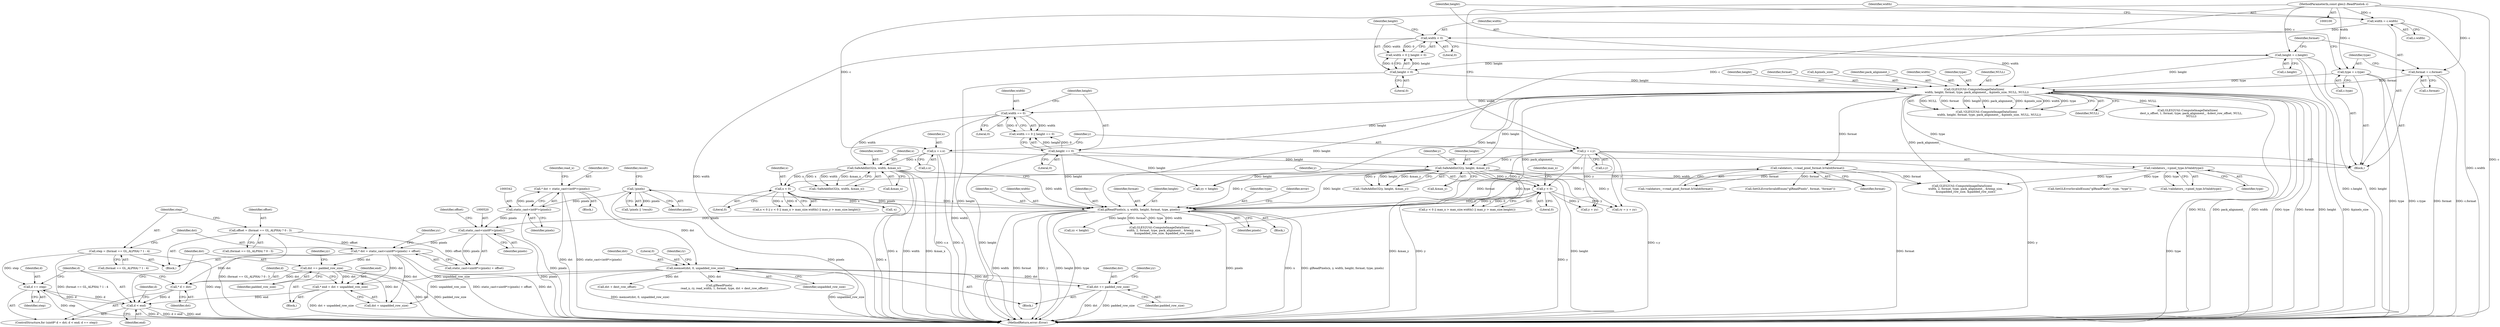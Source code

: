 digraph "0_Chrome_3aad1a37affb1ab70d1897f2b03eb8c077264984_0@pointer" {
"1000548" [label="(Call,d += step)"];
"1000507" [label="(Call,step = (format == GL_ALPHA) ? 1 : 4)"];
"1000545" [label="(Call,d < end)"];
"1000542" [label="(Call,* d = dst)"];
"1000556" [label="(Call,dst += padded_row_size)"];
"1000516" [label="(Call,* dst = static_cast<uint8*>(pixels) + offset)"];
"1000519" [label="(Call,static_cast<uint8*>(pixels))"];
"1000341" [label="(Call,static_cast<int8*>(pixels))"];
"1000194" [label="(Call,!pixels)"];
"1000413" [label="(Call,glReadPixels(x, y, width, height, format, type, pixels))"];
"1000272" [label="(Call,x < 0)"];
"1000243" [label="(Call,SafeAddInt32(x, width, &max_x))"];
"1000105" [label="(Call,x = c.x)"];
"1000102" [label="(MethodParameterIn,const gles2::ReadPixels& c)"];
"1000225" [label="(Call,width == 0)"];
"1000159" [label="(Call,GLES2Util::ComputeImageDataSizes(\n      width, height, format, type, pack_alignment_, &pixels_size, NULL, NULL))"];
"1000142" [label="(Call,width < 0)"];
"1000117" [label="(Call,width = c.width)"];
"1000145" [label="(Call,height < 0)"];
"1000123" [label="(Call,height = c.height)"];
"1000129" [label="(Call,format = c.format)"];
"1000135" [label="(Call,type = c.type)"];
"1000111" [label="(Call,y = c.y)"];
"1000276" [label="(Call,y < 0)"];
"1000249" [label="(Call,SafeAddInt32(y, height, &max_y))"];
"1000228" [label="(Call,height == 0)"];
"1000203" [label="(Call,validators_->read_pixel_format.IsValid(format))"];
"1000214" [label="(Call,validators_->pixel_type.IsValid(type))"];
"1000498" [label="(Call,offset = (format == GL_ALPHA) ? 0 : 3)"];
"1000548" [label="(Call,d += step)"];
"1000535" [label="(Call,* end = dst + unpadded_row_size)"];
"1000381" [label="(Call,memset(dst, 0, unpadded_row_size))"];
"1000408" [label="(Call,dst += padded_row_size)"];
"1000339" [label="(Call,* dst = static_cast<int8*>(pixels))"];
"1000249" [label="(Call,SafeAddInt32(y, height, &max_y))"];
"1000519" [label="(Call,static_cast<uint8*>(pixels))"];
"1000382" [label="(Identifier,dst)"];
"1000274" [label="(Literal,0)"];
"1000117" [label="(Call,width = c.width)"];
"1000509" [label="(Call,(format == GL_ALPHA) ? 1 : 4)"];
"1000243" [label="(Call,SafeAddInt32(x, width, &max_x))"];
"1000340" [label="(Identifier,dst)"];
"1000197" [label="(Identifier,result)"];
"1000547" [label="(Identifier,end)"];
"1000533" [label="(Block,)"];
"1000286" [label="(Block,)"];
"1000526" [label="(Identifier,yy)"];
"1000230" [label="(Literal,0)"];
"1000500" [label="(Call,(format == GL_ALPHA) ? 0 : 3)"];
"1000528" [label="(Call,yy < height)"];
"1000376" [label="(Call,ry = y + yy)"];
"1000137" [label="(Call,c.type)"];
"1000131" [label="(Call,c.format)"];
"1000383" [label="(Literal,0)"];
"1000161" [label="(Identifier,height)"];
"1000532" [label="(Identifier,yy)"];
"1000158" [label="(Call,!GLES2Util::ComputeImageDataSizes(\n      width, height, format, type, pack_alignment_, &pixels_size, NULL, NULL))"];
"1000415" [label="(Identifier,y)"];
"1000271" [label="(Call,x < 0 || y < 0 || max_x > max_size.width() || max_y > max_size.height())"];
"1000103" [label="(Block,)"];
"1000162" [label="(Identifier,format)"];
"1000517" [label="(Identifier,dst)"];
"1000226" [label="(Identifier,width)"];
"1000542" [label="(Call,* d = dst)"];
"1000206" [label="(Call,SetGLErrorInvalidEnum(\"glReadPixels\", format, \"format\"))"];
"1000418" [label="(Identifier,format)"];
"1000277" [label="(Identifier,y)"];
"1000125" [label="(Call,c.height)"];
"1000102" [label="(MethodParameterIn,const gles2::ReadPixels& c)"];
"1000204" [label="(Identifier,format)"];
"1000405" [label="(Call,dst + dest_row_offset)"];
"1000136" [label="(Identifier,type)"];
"1000498" [label="(Call,offset = (format == GL_ALPHA) ? 0 : 3)"];
"1000144" [label="(Literal,0)"];
"1000275" [label="(Call,y < 0 || max_x > max_size.width() || max_y > max_size.height())"];
"1000413" [label="(Call,glReadPixels(x, y, width, height, format, type, pixels))"];
"1000118" [label="(Identifier,width)"];
"1000346" [label="(Identifier,read_x)"];
"1000536" [label="(Identifier,end)"];
"1000147" [label="(Literal,0)"];
"1000112" [label="(Identifier,y)"];
"1000227" [label="(Literal,0)"];
"1000159" [label="(Call,GLES2Util::ComputeImageDataSizes(\n      width, height, format, type, pack_alignment_, &pixels_size, NULL, NULL))"];
"1000550" [label="(Identifier,step)"];
"1000546" [label="(Identifier,d)"];
"1000246" [label="(Call,&max_x)"];
"1000165" [label="(Call,&pixels_size)"];
"1000224" [label="(Call,width == 0 || height == 0)"];
"1000217" [label="(Call,SetGLErrorInvalidEnum(\"glReadPixels\", type, \"type\"))"];
"1000499" [label="(Identifier,offset)"];
"1000535" [label="(Call,* end = dst + unpadded_row_size)"];
"1000164" [label="(Identifier,pack_alignment_)"];
"1000160" [label="(Identifier,width)"];
"1000143" [label="(Identifier,width)"];
"1000521" [label="(Identifier,pixels)"];
"1000373" [label="(Identifier,yy)"];
"1000105" [label="(Call,x = c.x)"];
"1000292" [label="(Call,GLES2Util::ComputeImageDataSizes(\n        width, 2, format, type, pack_alignment_, &temp_size,\n        &unpadded_row_size, &padded_row_size))"];
"1000417" [label="(Identifier,height)"];
"1000130" [label="(Identifier,format)"];
"1000142" [label="(Call,width < 0)"];
"1000507" [label="(Call,step = (format == GL_ALPHA) ? 1 : 4)"];
"1000244" [label="(Identifier,x)"];
"1000106" [label="(Identifier,x)"];
"1000315" [label="(Call,-x)"];
"1000537" [label="(Call,dst + unpadded_row_size)"];
"1000564" [label="(MethodReturn,error::Error)"];
"1000113" [label="(Call,c.y)"];
"1000141" [label="(Call,width < 0 || height < 0)"];
"1000193" [label="(Call,!pixels || !result)"];
"1000276" [label="(Call,y < 0)"];
"1000129" [label="(Call,format = c.format)"];
"1000516" [label="(Call,* dst = static_cast<uint8*>(pixels) + offset)"];
"1000408" [label="(Call,dst += padded_row_size)"];
"1000548" [label="(Call,d += step)"];
"1000419" [label="(Identifier,type)"];
"1000272" [label="(Call,x < 0)"];
"1000195" [label="(Identifier,pixels)"];
"1000107" [label="(Call,c.x)"];
"1000214" [label="(Call,validators_->pixel_type.IsValid(type))"];
"1000203" [label="(Call,validators_->read_pixel_format.IsValid(format))"];
"1000252" [label="(Call,&max_y)"];
"1000423" [label="(Identifier,error)"];
"1000202" [label="(Call,!validators_->read_pixel_format.IsValid(format))"];
"1000248" [label="(Call,!SafeAddInt32(y, height, &max_y))"];
"1000460" [label="(Call,GLES2Util::ComputeImageDataSizes(\n          width, 2, format, type, pack_alignment_, &temp_size,\n          &unpadded_row_size, &padded_row_size))"];
"1000549" [label="(Identifier,d)"];
"1000146" [label="(Identifier,height)"];
"1000420" [label="(Identifier,pixels)"];
"1000556" [label="(Call,dst += padded_row_size)"];
"1000496" [label="(Block,)"];
"1000343" [label="(Identifier,pixels)"];
"1000558" [label="(Identifier,padded_row_size)"];
"1000111" [label="(Call,y = c.y)"];
"1000410" [label="(Identifier,padded_row_size)"];
"1000145" [label="(Call,height < 0)"];
"1000163" [label="(Identifier,type)"];
"1000242" [label="(Call,!SafeAddInt32(x, width, &max_x))"];
"1000278" [label="(Literal,0)"];
"1000557" [label="(Identifier,dst)"];
"1000545" [label="(Call,d < end)"];
"1000167" [label="(Identifier,NULL)"];
"1000251" [label="(Identifier,height)"];
"1000554" [label="(Identifier,d)"];
"1000194" [label="(Call,!pixels)"];
"1000225" [label="(Call,width == 0)"];
"1000369" [label="(Call,yy < height)"];
"1000119" [label="(Call,c.width)"];
"1000124" [label="(Identifier,height)"];
"1000213" [label="(Call,!validators_->pixel_type.IsValid(type))"];
"1000135" [label="(Call,type = c.type)"];
"1000123" [label="(Call,height = c.height)"];
"1000522" [label="(Identifier,offset)"];
"1000168" [label="(Identifier,NULL)"];
"1000388" [label="(Identifier,ry)"];
"1000398" [label="(Call,glReadPixels(\n            read_x, ry, read_width, 1, format, type, dst + dest_row_offset))"];
"1000281" [label="(Identifier,max_x)"];
"1000540" [label="(ControlStructure,for (uint8* d = dst; d < end; d += step))"];
"1000339" [label="(Call,* dst = static_cast<int8*>(pixels))"];
"1000544" [label="(Identifier,dst)"];
"1000228" [label="(Call,height == 0)"];
"1000273" [label="(Identifier,x)"];
"1000378" [label="(Call,y + yy)"];
"1000414" [label="(Identifier,x)"];
"1000543" [label="(Identifier,d)"];
"1000341" [label="(Call,static_cast<int8*>(pixels))"];
"1000321" [label="(Call,GLES2Util::ComputeImageDataSizes(\n        dest_x_offset, 1, format, type, pack_alignment_, &dest_row_offset, NULL,\n        NULL))"];
"1000245" [label="(Identifier,width)"];
"1000381" [label="(Call,memset(dst, 0, unpadded_row_size))"];
"1000518" [label="(Call,static_cast<uint8*>(pixels) + offset)"];
"1000384" [label="(Identifier,unpadded_row_size)"];
"1000508" [label="(Identifier,step)"];
"1000250" [label="(Identifier,y)"];
"1000416" [label="(Identifier,width)"];
"1000412" [label="(Block,)"];
"1000409" [label="(Identifier,dst)"];
"1000215" [label="(Identifier,type)"];
"1000229" [label="(Identifier,height)"];
"1000374" [label="(Block,)"];
"1000548" -> "1000540"  [label="AST: "];
"1000548" -> "1000550"  [label="CFG: "];
"1000549" -> "1000548"  [label="AST: "];
"1000550" -> "1000548"  [label="AST: "];
"1000546" -> "1000548"  [label="CFG: "];
"1000548" -> "1000564"  [label="DDG: step"];
"1000548" -> "1000545"  [label="DDG: d"];
"1000507" -> "1000548"  [label="DDG: step"];
"1000545" -> "1000548"  [label="DDG: d"];
"1000507" -> "1000496"  [label="AST: "];
"1000507" -> "1000509"  [label="CFG: "];
"1000508" -> "1000507"  [label="AST: "];
"1000509" -> "1000507"  [label="AST: "];
"1000517" -> "1000507"  [label="CFG: "];
"1000507" -> "1000564"  [label="DDG: (format == GL_ALPHA) ? 1 : 4"];
"1000507" -> "1000564"  [label="DDG: step"];
"1000545" -> "1000540"  [label="AST: "];
"1000545" -> "1000547"  [label="CFG: "];
"1000546" -> "1000545"  [label="AST: "];
"1000547" -> "1000545"  [label="AST: "];
"1000554" -> "1000545"  [label="CFG: "];
"1000557" -> "1000545"  [label="CFG: "];
"1000545" -> "1000564"  [label="DDG: d"];
"1000545" -> "1000564"  [label="DDG: d < end"];
"1000545" -> "1000564"  [label="DDG: end"];
"1000542" -> "1000545"  [label="DDG: d"];
"1000535" -> "1000545"  [label="DDG: end"];
"1000542" -> "1000540"  [label="AST: "];
"1000542" -> "1000544"  [label="CFG: "];
"1000543" -> "1000542"  [label="AST: "];
"1000544" -> "1000542"  [label="AST: "];
"1000546" -> "1000542"  [label="CFG: "];
"1000556" -> "1000542"  [label="DDG: dst"];
"1000516" -> "1000542"  [label="DDG: dst"];
"1000556" -> "1000533"  [label="AST: "];
"1000556" -> "1000558"  [label="CFG: "];
"1000557" -> "1000556"  [label="AST: "];
"1000558" -> "1000556"  [label="AST: "];
"1000532" -> "1000556"  [label="CFG: "];
"1000556" -> "1000564"  [label="DDG: dst"];
"1000556" -> "1000564"  [label="DDG: padded_row_size"];
"1000556" -> "1000535"  [label="DDG: dst"];
"1000556" -> "1000537"  [label="DDG: dst"];
"1000516" -> "1000556"  [label="DDG: dst"];
"1000516" -> "1000496"  [label="AST: "];
"1000516" -> "1000518"  [label="CFG: "];
"1000517" -> "1000516"  [label="AST: "];
"1000518" -> "1000516"  [label="AST: "];
"1000526" -> "1000516"  [label="CFG: "];
"1000516" -> "1000564"  [label="DDG: static_cast<uint8*>(pixels) + offset"];
"1000516" -> "1000564"  [label="DDG: dst"];
"1000519" -> "1000516"  [label="DDG: pixels"];
"1000498" -> "1000516"  [label="DDG: offset"];
"1000516" -> "1000535"  [label="DDG: dst"];
"1000516" -> "1000537"  [label="DDG: dst"];
"1000519" -> "1000518"  [label="AST: "];
"1000519" -> "1000521"  [label="CFG: "];
"1000520" -> "1000519"  [label="AST: "];
"1000521" -> "1000519"  [label="AST: "];
"1000522" -> "1000519"  [label="CFG: "];
"1000519" -> "1000564"  [label="DDG: pixels"];
"1000519" -> "1000518"  [label="DDG: pixels"];
"1000341" -> "1000519"  [label="DDG: pixels"];
"1000413" -> "1000519"  [label="DDG: pixels"];
"1000341" -> "1000339"  [label="AST: "];
"1000341" -> "1000343"  [label="CFG: "];
"1000342" -> "1000341"  [label="AST: "];
"1000343" -> "1000341"  [label="AST: "];
"1000339" -> "1000341"  [label="CFG: "];
"1000341" -> "1000564"  [label="DDG: pixels"];
"1000341" -> "1000339"  [label="DDG: pixels"];
"1000194" -> "1000341"  [label="DDG: pixels"];
"1000194" -> "1000193"  [label="AST: "];
"1000194" -> "1000195"  [label="CFG: "];
"1000195" -> "1000194"  [label="AST: "];
"1000197" -> "1000194"  [label="CFG: "];
"1000193" -> "1000194"  [label="CFG: "];
"1000194" -> "1000564"  [label="DDG: pixels"];
"1000194" -> "1000193"  [label="DDG: pixels"];
"1000194" -> "1000413"  [label="DDG: pixels"];
"1000413" -> "1000412"  [label="AST: "];
"1000413" -> "1000420"  [label="CFG: "];
"1000414" -> "1000413"  [label="AST: "];
"1000415" -> "1000413"  [label="AST: "];
"1000416" -> "1000413"  [label="AST: "];
"1000417" -> "1000413"  [label="AST: "];
"1000418" -> "1000413"  [label="AST: "];
"1000419" -> "1000413"  [label="AST: "];
"1000420" -> "1000413"  [label="AST: "];
"1000423" -> "1000413"  [label="CFG: "];
"1000413" -> "1000564"  [label="DDG: pixels"];
"1000413" -> "1000564"  [label="DDG: x"];
"1000413" -> "1000564"  [label="DDG: glReadPixels(x, y, width, height, format, type, pixels)"];
"1000413" -> "1000564"  [label="DDG: width"];
"1000413" -> "1000564"  [label="DDG: format"];
"1000413" -> "1000564"  [label="DDG: y"];
"1000413" -> "1000564"  [label="DDG: height"];
"1000413" -> "1000564"  [label="DDG: type"];
"1000272" -> "1000413"  [label="DDG: x"];
"1000111" -> "1000413"  [label="DDG: y"];
"1000276" -> "1000413"  [label="DDG: y"];
"1000249" -> "1000413"  [label="DDG: y"];
"1000249" -> "1000413"  [label="DDG: height"];
"1000243" -> "1000413"  [label="DDG: width"];
"1000228" -> "1000413"  [label="DDG: height"];
"1000159" -> "1000413"  [label="DDG: height"];
"1000203" -> "1000413"  [label="DDG: format"];
"1000214" -> "1000413"  [label="DDG: type"];
"1000413" -> "1000460"  [label="DDG: width"];
"1000413" -> "1000460"  [label="DDG: format"];
"1000413" -> "1000460"  [label="DDG: type"];
"1000413" -> "1000528"  [label="DDG: height"];
"1000272" -> "1000271"  [label="AST: "];
"1000272" -> "1000274"  [label="CFG: "];
"1000273" -> "1000272"  [label="AST: "];
"1000274" -> "1000272"  [label="AST: "];
"1000277" -> "1000272"  [label="CFG: "];
"1000271" -> "1000272"  [label="CFG: "];
"1000272" -> "1000564"  [label="DDG: x"];
"1000272" -> "1000271"  [label="DDG: x"];
"1000272" -> "1000271"  [label="DDG: 0"];
"1000243" -> "1000272"  [label="DDG: x"];
"1000272" -> "1000315"  [label="DDG: x"];
"1000243" -> "1000242"  [label="AST: "];
"1000243" -> "1000246"  [label="CFG: "];
"1000244" -> "1000243"  [label="AST: "];
"1000245" -> "1000243"  [label="AST: "];
"1000246" -> "1000243"  [label="AST: "];
"1000242" -> "1000243"  [label="CFG: "];
"1000243" -> "1000564"  [label="DDG: x"];
"1000243" -> "1000564"  [label="DDG: width"];
"1000243" -> "1000564"  [label="DDG: &max_x"];
"1000243" -> "1000242"  [label="DDG: x"];
"1000243" -> "1000242"  [label="DDG: width"];
"1000243" -> "1000242"  [label="DDG: &max_x"];
"1000105" -> "1000243"  [label="DDG: x"];
"1000225" -> "1000243"  [label="DDG: width"];
"1000243" -> "1000292"  [label="DDG: width"];
"1000105" -> "1000103"  [label="AST: "];
"1000105" -> "1000107"  [label="CFG: "];
"1000106" -> "1000105"  [label="AST: "];
"1000107" -> "1000105"  [label="AST: "];
"1000112" -> "1000105"  [label="CFG: "];
"1000105" -> "1000564"  [label="DDG: c.x"];
"1000105" -> "1000564"  [label="DDG: x"];
"1000102" -> "1000105"  [label="DDG: c"];
"1000102" -> "1000100"  [label="AST: "];
"1000102" -> "1000564"  [label="DDG: c"];
"1000102" -> "1000111"  [label="DDG: c"];
"1000102" -> "1000117"  [label="DDG: c"];
"1000102" -> "1000123"  [label="DDG: c"];
"1000102" -> "1000129"  [label="DDG: c"];
"1000102" -> "1000135"  [label="DDG: c"];
"1000225" -> "1000224"  [label="AST: "];
"1000225" -> "1000227"  [label="CFG: "];
"1000226" -> "1000225"  [label="AST: "];
"1000227" -> "1000225"  [label="AST: "];
"1000229" -> "1000225"  [label="CFG: "];
"1000224" -> "1000225"  [label="CFG: "];
"1000225" -> "1000564"  [label="DDG: width"];
"1000225" -> "1000224"  [label="DDG: width"];
"1000225" -> "1000224"  [label="DDG: 0"];
"1000159" -> "1000225"  [label="DDG: width"];
"1000159" -> "1000158"  [label="AST: "];
"1000159" -> "1000168"  [label="CFG: "];
"1000160" -> "1000159"  [label="AST: "];
"1000161" -> "1000159"  [label="AST: "];
"1000162" -> "1000159"  [label="AST: "];
"1000163" -> "1000159"  [label="AST: "];
"1000164" -> "1000159"  [label="AST: "];
"1000165" -> "1000159"  [label="AST: "];
"1000167" -> "1000159"  [label="AST: "];
"1000168" -> "1000159"  [label="AST: "];
"1000158" -> "1000159"  [label="CFG: "];
"1000159" -> "1000564"  [label="DDG: NULL"];
"1000159" -> "1000564"  [label="DDG: pack_alignment_"];
"1000159" -> "1000564"  [label="DDG: width"];
"1000159" -> "1000564"  [label="DDG: type"];
"1000159" -> "1000564"  [label="DDG: format"];
"1000159" -> "1000564"  [label="DDG: height"];
"1000159" -> "1000564"  [label="DDG: &pixels_size"];
"1000159" -> "1000158"  [label="DDG: NULL"];
"1000159" -> "1000158"  [label="DDG: format"];
"1000159" -> "1000158"  [label="DDG: height"];
"1000159" -> "1000158"  [label="DDG: pack_alignment_"];
"1000159" -> "1000158"  [label="DDG: &pixels_size"];
"1000159" -> "1000158"  [label="DDG: width"];
"1000159" -> "1000158"  [label="DDG: type"];
"1000142" -> "1000159"  [label="DDG: width"];
"1000145" -> "1000159"  [label="DDG: height"];
"1000123" -> "1000159"  [label="DDG: height"];
"1000129" -> "1000159"  [label="DDG: format"];
"1000135" -> "1000159"  [label="DDG: type"];
"1000159" -> "1000203"  [label="DDG: format"];
"1000159" -> "1000214"  [label="DDG: type"];
"1000159" -> "1000228"  [label="DDG: height"];
"1000159" -> "1000249"  [label="DDG: height"];
"1000159" -> "1000292"  [label="DDG: pack_alignment_"];
"1000159" -> "1000321"  [label="DDG: NULL"];
"1000159" -> "1000369"  [label="DDG: height"];
"1000159" -> "1000460"  [label="DDG: pack_alignment_"];
"1000142" -> "1000141"  [label="AST: "];
"1000142" -> "1000144"  [label="CFG: "];
"1000143" -> "1000142"  [label="AST: "];
"1000144" -> "1000142"  [label="AST: "];
"1000146" -> "1000142"  [label="CFG: "];
"1000141" -> "1000142"  [label="CFG: "];
"1000142" -> "1000564"  [label="DDG: width"];
"1000142" -> "1000141"  [label="DDG: width"];
"1000142" -> "1000141"  [label="DDG: 0"];
"1000117" -> "1000142"  [label="DDG: width"];
"1000117" -> "1000103"  [label="AST: "];
"1000117" -> "1000119"  [label="CFG: "];
"1000118" -> "1000117"  [label="AST: "];
"1000119" -> "1000117"  [label="AST: "];
"1000124" -> "1000117"  [label="CFG: "];
"1000117" -> "1000564"  [label="DDG: c.width"];
"1000145" -> "1000141"  [label="AST: "];
"1000145" -> "1000147"  [label="CFG: "];
"1000146" -> "1000145"  [label="AST: "];
"1000147" -> "1000145"  [label="AST: "];
"1000141" -> "1000145"  [label="CFG: "];
"1000145" -> "1000564"  [label="DDG: height"];
"1000145" -> "1000141"  [label="DDG: height"];
"1000145" -> "1000141"  [label="DDG: 0"];
"1000123" -> "1000145"  [label="DDG: height"];
"1000123" -> "1000103"  [label="AST: "];
"1000123" -> "1000125"  [label="CFG: "];
"1000124" -> "1000123"  [label="AST: "];
"1000125" -> "1000123"  [label="AST: "];
"1000130" -> "1000123"  [label="CFG: "];
"1000123" -> "1000564"  [label="DDG: c.height"];
"1000123" -> "1000564"  [label="DDG: height"];
"1000129" -> "1000103"  [label="AST: "];
"1000129" -> "1000131"  [label="CFG: "];
"1000130" -> "1000129"  [label="AST: "];
"1000131" -> "1000129"  [label="AST: "];
"1000136" -> "1000129"  [label="CFG: "];
"1000129" -> "1000564"  [label="DDG: format"];
"1000129" -> "1000564"  [label="DDG: c.format"];
"1000135" -> "1000103"  [label="AST: "];
"1000135" -> "1000137"  [label="CFG: "];
"1000136" -> "1000135"  [label="AST: "];
"1000137" -> "1000135"  [label="AST: "];
"1000143" -> "1000135"  [label="CFG: "];
"1000135" -> "1000564"  [label="DDG: type"];
"1000135" -> "1000564"  [label="DDG: c.type"];
"1000111" -> "1000103"  [label="AST: "];
"1000111" -> "1000113"  [label="CFG: "];
"1000112" -> "1000111"  [label="AST: "];
"1000113" -> "1000111"  [label="AST: "];
"1000118" -> "1000111"  [label="CFG: "];
"1000111" -> "1000564"  [label="DDG: y"];
"1000111" -> "1000564"  [label="DDG: c.y"];
"1000111" -> "1000249"  [label="DDG: y"];
"1000111" -> "1000276"  [label="DDG: y"];
"1000111" -> "1000376"  [label="DDG: y"];
"1000111" -> "1000378"  [label="DDG: y"];
"1000276" -> "1000275"  [label="AST: "];
"1000276" -> "1000278"  [label="CFG: "];
"1000277" -> "1000276"  [label="AST: "];
"1000278" -> "1000276"  [label="AST: "];
"1000281" -> "1000276"  [label="CFG: "];
"1000275" -> "1000276"  [label="CFG: "];
"1000276" -> "1000564"  [label="DDG: y"];
"1000276" -> "1000275"  [label="DDG: y"];
"1000276" -> "1000275"  [label="DDG: 0"];
"1000249" -> "1000276"  [label="DDG: y"];
"1000276" -> "1000376"  [label="DDG: y"];
"1000276" -> "1000378"  [label="DDG: y"];
"1000249" -> "1000248"  [label="AST: "];
"1000249" -> "1000252"  [label="CFG: "];
"1000250" -> "1000249"  [label="AST: "];
"1000251" -> "1000249"  [label="AST: "];
"1000252" -> "1000249"  [label="AST: "];
"1000248" -> "1000249"  [label="CFG: "];
"1000249" -> "1000564"  [label="DDG: height"];
"1000249" -> "1000564"  [label="DDG: &max_y"];
"1000249" -> "1000564"  [label="DDG: y"];
"1000249" -> "1000248"  [label="DDG: y"];
"1000249" -> "1000248"  [label="DDG: height"];
"1000249" -> "1000248"  [label="DDG: &max_y"];
"1000228" -> "1000249"  [label="DDG: height"];
"1000249" -> "1000369"  [label="DDG: height"];
"1000249" -> "1000376"  [label="DDG: y"];
"1000249" -> "1000378"  [label="DDG: y"];
"1000228" -> "1000224"  [label="AST: "];
"1000228" -> "1000230"  [label="CFG: "];
"1000229" -> "1000228"  [label="AST: "];
"1000230" -> "1000228"  [label="AST: "];
"1000224" -> "1000228"  [label="CFG: "];
"1000228" -> "1000564"  [label="DDG: height"];
"1000228" -> "1000224"  [label="DDG: height"];
"1000228" -> "1000224"  [label="DDG: 0"];
"1000228" -> "1000369"  [label="DDG: height"];
"1000203" -> "1000202"  [label="AST: "];
"1000203" -> "1000204"  [label="CFG: "];
"1000204" -> "1000203"  [label="AST: "];
"1000202" -> "1000203"  [label="CFG: "];
"1000203" -> "1000564"  [label="DDG: format"];
"1000203" -> "1000202"  [label="DDG: format"];
"1000203" -> "1000206"  [label="DDG: format"];
"1000203" -> "1000292"  [label="DDG: format"];
"1000214" -> "1000213"  [label="AST: "];
"1000214" -> "1000215"  [label="CFG: "];
"1000215" -> "1000214"  [label="AST: "];
"1000213" -> "1000214"  [label="CFG: "];
"1000214" -> "1000564"  [label="DDG: type"];
"1000214" -> "1000213"  [label="DDG: type"];
"1000214" -> "1000217"  [label="DDG: type"];
"1000214" -> "1000292"  [label="DDG: type"];
"1000498" -> "1000496"  [label="AST: "];
"1000498" -> "1000500"  [label="CFG: "];
"1000499" -> "1000498"  [label="AST: "];
"1000500" -> "1000498"  [label="AST: "];
"1000508" -> "1000498"  [label="CFG: "];
"1000498" -> "1000564"  [label="DDG: (format == GL_ALPHA) ? 0 : 3"];
"1000498" -> "1000518"  [label="DDG: offset"];
"1000535" -> "1000533"  [label="AST: "];
"1000535" -> "1000537"  [label="CFG: "];
"1000536" -> "1000535"  [label="AST: "];
"1000537" -> "1000535"  [label="AST: "];
"1000543" -> "1000535"  [label="CFG: "];
"1000535" -> "1000564"  [label="DDG: dst + unpadded_row_size"];
"1000381" -> "1000535"  [label="DDG: unpadded_row_size"];
"1000381" -> "1000374"  [label="AST: "];
"1000381" -> "1000384"  [label="CFG: "];
"1000382" -> "1000381"  [label="AST: "];
"1000383" -> "1000381"  [label="AST: "];
"1000384" -> "1000381"  [label="AST: "];
"1000388" -> "1000381"  [label="CFG: "];
"1000381" -> "1000564"  [label="DDG: unpadded_row_size"];
"1000381" -> "1000564"  [label="DDG: memset(dst, 0, unpadded_row_size)"];
"1000408" -> "1000381"  [label="DDG: dst"];
"1000339" -> "1000381"  [label="DDG: dst"];
"1000381" -> "1000398"  [label="DDG: dst"];
"1000381" -> "1000405"  [label="DDG: dst"];
"1000381" -> "1000408"  [label="DDG: dst"];
"1000381" -> "1000537"  [label="DDG: unpadded_row_size"];
"1000408" -> "1000374"  [label="AST: "];
"1000408" -> "1000410"  [label="CFG: "];
"1000409" -> "1000408"  [label="AST: "];
"1000410" -> "1000408"  [label="AST: "];
"1000373" -> "1000408"  [label="CFG: "];
"1000408" -> "1000564"  [label="DDG: dst"];
"1000408" -> "1000564"  [label="DDG: padded_row_size"];
"1000339" -> "1000286"  [label="AST: "];
"1000340" -> "1000339"  [label="AST: "];
"1000346" -> "1000339"  [label="CFG: "];
"1000339" -> "1000564"  [label="DDG: dst"];
"1000339" -> "1000564"  [label="DDG: static_cast<int8*>(pixels)"];
}
